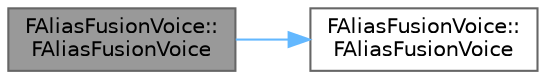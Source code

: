 digraph "FAliasFusionVoice::FAliasFusionVoice"
{
 // INTERACTIVE_SVG=YES
 // LATEX_PDF_SIZE
  bgcolor="transparent";
  edge [fontname=Helvetica,fontsize=10,labelfontname=Helvetica,labelfontsize=10];
  node [fontname=Helvetica,fontsize=10,shape=box,height=0.2,width=0.4];
  rankdir="LR";
  Node1 [id="Node000001",label="FAliasFusionVoice::\lFAliasFusionVoice",height=0.2,width=0.4,color="gray40", fillcolor="grey60", style="filled", fontcolor="black",tooltip=" "];
  Node1 -> Node2 [id="edge1_Node000001_Node000002",color="steelblue1",style="solid",tooltip=" "];
  Node2 [id="Node000002",label="FAliasFusionVoice::\lFAliasFusionVoice",height=0.2,width=0.4,color="grey40", fillcolor="white", style="filled",URL="$de/db7/classFAliasFusionVoice.html#a012fba75752b8afa29f68c503789e91e",tooltip=" "];
}
